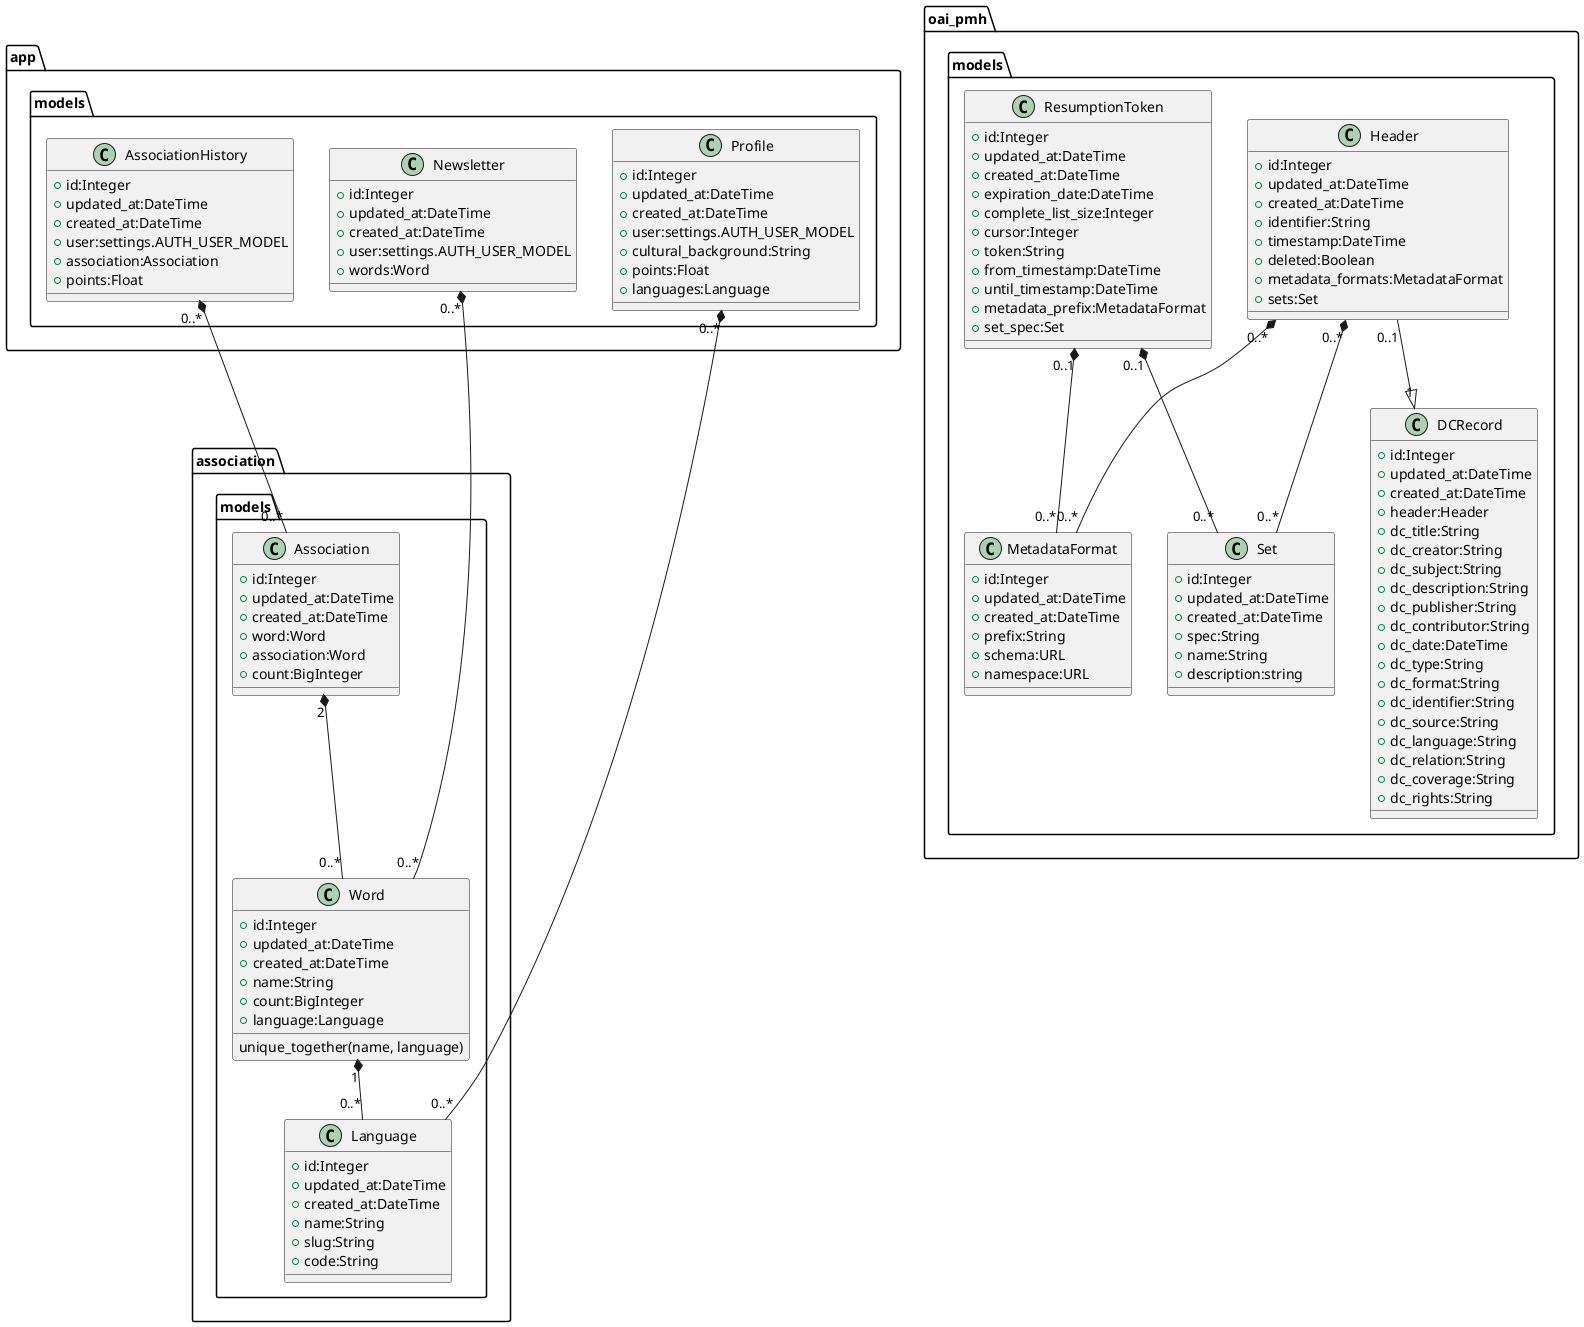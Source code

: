 @startuml

class association.models.Language {
    +id:Integer
    +updated_at:DateTime
    +created_at:DateTime
    +name:String
    +slug:String
    +code:String
}

class association.models.Word {
    +id:Integer
    +updated_at:DateTime
    +created_at:DateTime
    +name:String
    +count:BigInteger
    +language:Language
    unique_together(name, language)
}

class association.models.Association {
    +id:Integer
    +updated_at:DateTime
    +created_at:DateTime
    +word:Word
    +association:Word
    +count:BigInteger
}

class app.models.Profile {
    +id:Integer
    +updated_at:DateTime
    +created_at:DateTime
    +user:settings.AUTH_USER_MODEL
    +cultural_background:String
    +points:Float
    +languages:Language
}

class app.models.AssociationHistory {
    +id:Integer
    +updated_at:DateTime
    +created_at:DateTime
    +user:settings.AUTH_USER_MODEL
    +association:Association
    +points:Float
}

class app.models.Newsletter {
    +id:Integer
    +updated_at:DateTime
    +created_at:DateTime
    +user:settings.AUTH_USER_MODEL
    +words:Word
}

class oai_pmh.models.MetadataFormat {
    +id:Integer
    +updated_at:DateTime
    +created_at:DateTime
    +prefix:String
    +schema:URL
    +namespace:URL
}

class oai_pmh.models.Set {
    +id:Integer
    +updated_at:DateTime
    +created_at:DateTime
    +spec:String
    +name:String
    +description:string
}

class oai_pmh.models.Header {
    +id:Integer
    +updated_at:DateTime
    +created_at:DateTime
    +identifier:String
    +timestamp:DateTime
    +deleted:Boolean
    +metadata_formats:MetadataFormat
    +sets:Set
}

class oai_pmh.models.ResumptionToken {
    +id:Integer
    +updated_at:DateTime
    +created_at:DateTime
    +expiration_date:DateTime
    +complete_list_size:Integer
    +cursor:Integer
    +token:String
    +from_timestamp:DateTime
    +until_timestamp:DateTime
    +metadata_prefix:MetadataFormat
    +set_spec:Set
}

class oai_pmh.models.DCRecord {
    +id:Integer
    +updated_at:DateTime
    +created_at:DateTime
    +header:Header
    +dc_title:String
    +dc_creator:String
    +dc_subject:String
    +dc_description:String
    +dc_publisher:String
    +dc_contributor:String
    +dc_date:DateTime
    +dc_type:String
    +dc_format:String
    +dc_identifier:String
    +dc_source:String
    +dc_language:String
    +dc_relation:String
    +dc_coverage:String
    +dc_rights:String
}


app.models.AssociationHistory "0..*" *-- "0..*" association.models.Association
app.models.Profile "0..*" *-- "0..*" association.models.Language
app.models.Newsletter "0..*" *-- "0..*" association.models.Word
association.models.Association "2" *-- "0..*" association.models.Word
association.models.Word "1" *-- "0..*" association.models.Language

oai_pmh.models.Header "0..*" *-- "0..*" oai_pmh.models.MetadataFormat
oai_pmh.models.Header "0..*" *-- "0..*" oai_pmh.models.Set
oai_pmh.models.ResumptionToken "0..1" *-- "0..*" oai_pmh.models.MetadataFormat
oai_pmh.models.ResumptionToken "0..1" *-- "0..*" oai_pmh.models.Set
oai_pmh.models.Header "0..1" --|> "1" oai_pmh.models.DCRecord

@enduml
